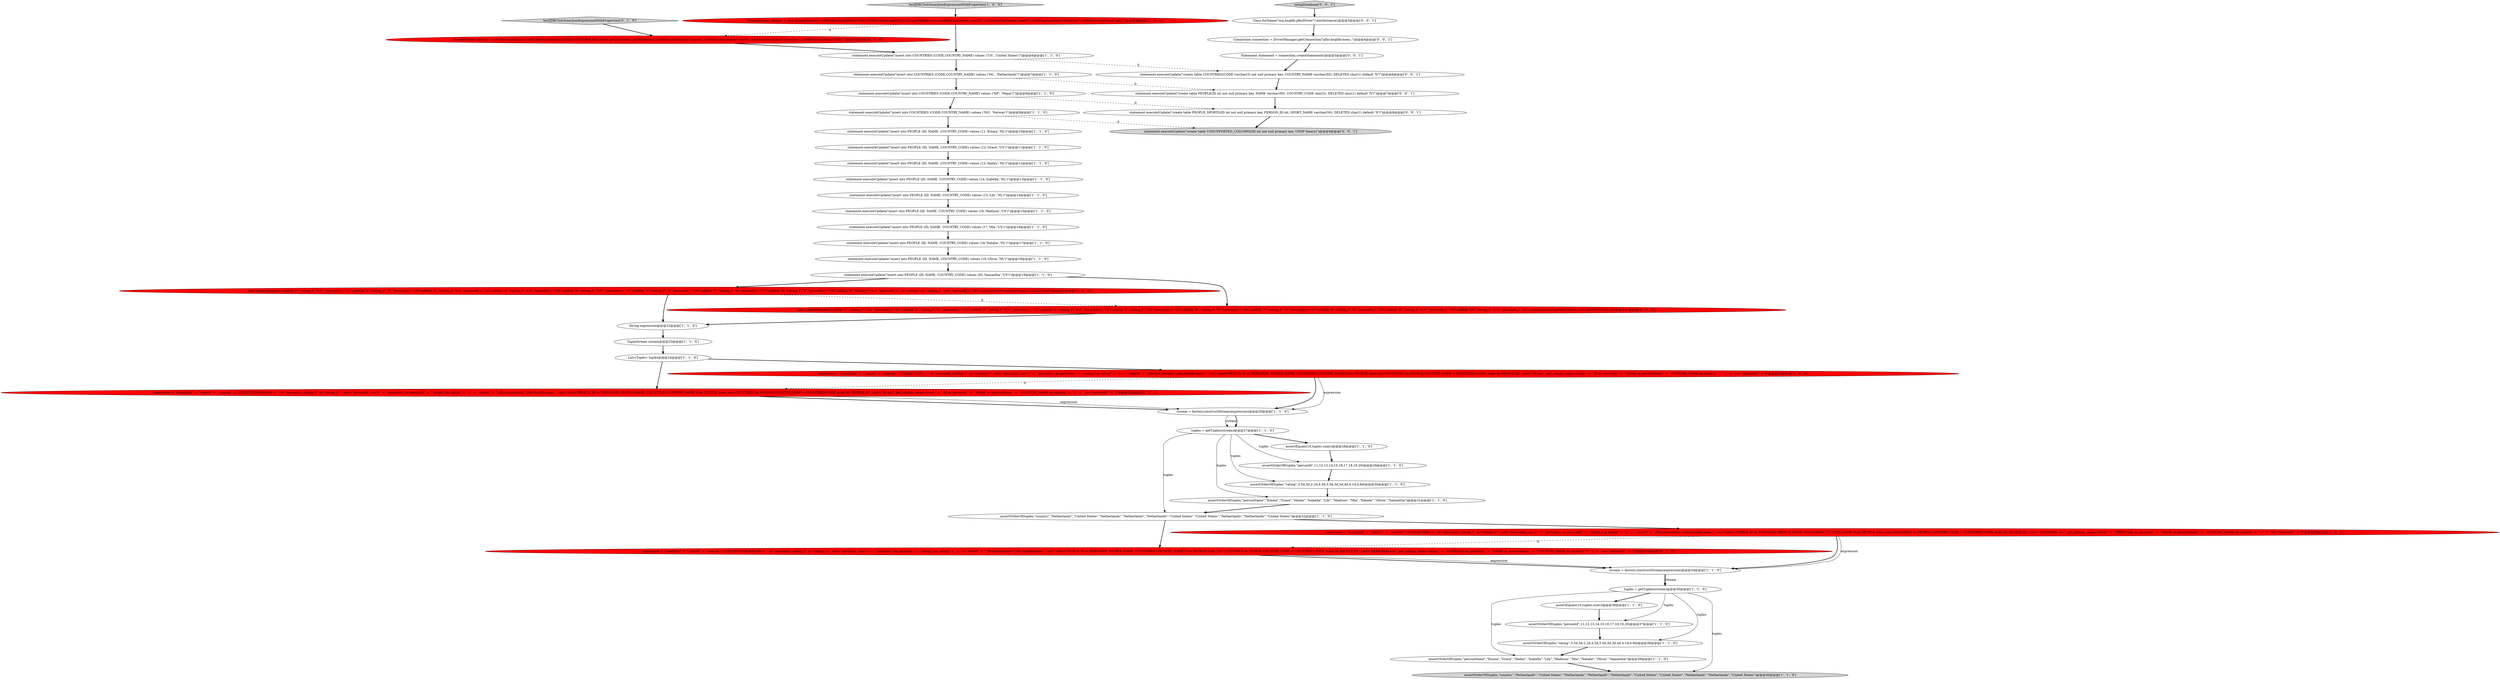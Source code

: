digraph {
33 [style = filled, label = "assertOrderOf(tuples,\"country\",\"Netherlands\",\"United States\",\"Netherlands\",\"Netherlands\",\"Netherlands\",\"United States\",\"United States\",\"Netherlands\",\"Netherlands\",\"United States\")@@@32@@@['1', '1', '0']", fillcolor = white, shape = ellipse image = "AAA0AAABBB1BBB"];
38 [style = filled, label = "StreamFactory factory = new StreamFactory().withCollectionZkHost(COLLECTIONORALIAS,cluster.getZkServer().getZkAddress()).withFunctionName(\"search\",).withFunctionName(\"select\",).withFunctionName(\"innerJoin\",).withFunctionName(\"jdbc\",)@@@3@@@['0', '1', '0']", fillcolor = red, shape = ellipse image = "AAA1AAABBB2BBB"];
8 [style = filled, label = "statement.executeUpdate(\"insert into PEOPLE (ID, NAME, COUNTRY_CODE) values (20,'Samantha','US')\")@@@19@@@['1', '1', '0']", fillcolor = white, shape = ellipse image = "AAA0AAABBB1BBB"];
37 [style = filled, label = "expression = \"innerJoin(\" + \" select(\" + \" search(\" + COLLECTIONORALIAS + \", fl=\"personId_i,rating_f\", q=\"rating_f:*\", sort=\"personId_i asc\"),\" + \" personId_i as personId,\" + \" rating_f as rating\" + \" ),\" + \" select(\" + \" jdbc(connection=\"jdbc:hsqldb:mem:.\", sql=\"select PEOPLE.ID as PERSONID, PEOPLE.NAME, COUNTRIES.COUNTRY_NAME from PEOPLE inner join COUNTRIES on PEOPLE.COUNTRY_CODE = COUNTRIES.CODE order by PEOPLE.ID\", sort=\"ID asc\", get_column_name=true),\" + \" ID as personId,\" + \" NAME as personName,\" + \" COUNTRY_NAME as country\" + \" ),\" + \" on=\"personId\"\" + \")\"@@@25@@@['0', '1', '0']", fillcolor = red, shape = ellipse image = "AAA1AAABBB2BBB"];
6 [style = filled, label = "expression = \"innerJoin(\" + \" select(\" + \" search(\" + COLLECTION + \", fl=\"personId_i,rating_f\", q=\"rating_f:*\", sort=\"personId_i asc\"),\" + \" personId_i as personId,\" + \" rating_f as rating\" + \" ),\" + \" select(\" + \" jdbc(connection=\"jdbc:hsqldb:mem:.\", sql=\"select PEOPLE.ID as PERSONID, PEOPLE.NAME, COUNTRIES.COUNTRY_NAME from PEOPLE inner join COUNTRIES on PEOPLE.COUNTRY_CODE = COUNTRIES.CODE order by PEOPLE.ID\", sort=\"PERSONID asc\", get_column_name=false),\" + \" PERSONID as personId,\" + \" NAME as personName,\" + \" COUNTRY_NAME as country\" + \" ),\" + \" on=\"personId\"\" + \")\"@@@33@@@['1', '0', '0']", fillcolor = red, shape = ellipse image = "AAA1AAABBB1BBB"];
4 [style = filled, label = "assertOrderOf(tuples,\"rating\",3.5d,5d,2.2d,4.3d,3.5d,3d,3d,4d,4.1d,4.8d)@@@30@@@['1', '1', '0']", fillcolor = white, shape = ellipse image = "AAA0AAABBB1BBB"];
15 [style = filled, label = "statement.executeUpdate(\"insert into COUNTRIES (CODE,COUNTRY_NAME) values ('NO', 'Norway')\")@@@9@@@['1', '1', '0']", fillcolor = white, shape = ellipse image = "AAA0AAABBB1BBB"];
20 [style = filled, label = "assertOrderOf(tuples,\"rating\",3.5d,5d,2.2d,4.3d,3.5d,3d,3d,4d,4.1d,4.8d)@@@38@@@['1', '1', '0']", fillcolor = white, shape = ellipse image = "AAA0AAABBB1BBB"];
46 [style = filled, label = "Class.forName(\"org.hsqldb.jdbcDriver\").newInstance()@@@3@@@['0', '0', '1']", fillcolor = white, shape = ellipse image = "AAA0AAABBB3BBB"];
13 [style = filled, label = "statement.executeUpdate(\"insert into COUNTRIES (CODE,COUNTRY_NAME) values ('NP', 'Nepal')\")@@@8@@@['1', '1', '0']", fillcolor = white, shape = ellipse image = "AAA0AAABBB1BBB"];
47 [style = filled, label = "statement.executeUpdate(\"create table UNSUPPORTED_COLUMNS(ID int not null primary key, UNSP binary)\")@@@9@@@['0', '0', '1']", fillcolor = lightgray, shape = ellipse image = "AAA0AAABBB3BBB"];
11 [style = filled, label = "TupleStream stream@@@23@@@['1', '1', '0']", fillcolor = white, shape = ellipse image = "AAA0AAABBB1BBB"];
0 [style = filled, label = "assertEquals(10,tuples.size())@@@28@@@['1', '1', '0']", fillcolor = white, shape = ellipse image = "AAA0AAABBB1BBB"];
17 [style = filled, label = "assertOrderOf(tuples,\"personName\",\"Emma\",\"Grace\",\"Hailey\",\"Isabella\",\"Lily\",\"Madison\",\"Mia\",\"Natalie\",\"Olivia\",\"Samantha\")@@@39@@@['1', '1', '0']", fillcolor = white, shape = ellipse image = "AAA0AAABBB1BBB"];
21 [style = filled, label = "statement.executeUpdate(\"insert into PEOPLE (ID, NAME, COUNTRY_CODE) values (16,'Madison','US')\")@@@15@@@['1', '1', '0']", fillcolor = white, shape = ellipse image = "AAA0AAABBB1BBB"];
45 [style = filled, label = "setupDatabase['0', '0', '1']", fillcolor = lightgray, shape = diamond image = "AAA0AAABBB3BBB"];
32 [style = filled, label = "statement.executeUpdate(\"insert into PEOPLE (ID, NAME, COUNTRY_CODE) values (14,'Isabella','NL')\")@@@13@@@['1', '1', '0']", fillcolor = white, shape = ellipse image = "AAA0AAABBB1BBB"];
25 [style = filled, label = "assertOrderOf(tuples,\"country\",\"Netherlands\",\"United States\",\"Netherlands\",\"Netherlands\",\"Netherlands\",\"United States\",\"United States\",\"Netherlands\",\"Netherlands\",\"United States\")@@@40@@@['1', '1', '0']", fillcolor = lightgray, shape = ellipse image = "AAA0AAABBB1BBB"];
31 [style = filled, label = "statement.executeUpdate(\"insert into PEOPLE (ID, NAME, COUNTRY_CODE) values (12,'Grace','US')\")@@@11@@@['1', '1', '0']", fillcolor = white, shape = ellipse image = "AAA0AAABBB1BBB"];
30 [style = filled, label = "assertOrderOf(tuples,\"personId\",11,12,13,14,15,16,17,18,19,20)@@@37@@@['1', '1', '0']", fillcolor = white, shape = ellipse image = "AAA0AAABBB1BBB"];
35 [style = filled, label = "statement.executeUpdate(\"insert into PEOPLE (ID, NAME, COUNTRY_CODE) values (17,'Mia','US')\")@@@16@@@['1', '1', '0']", fillcolor = white, shape = ellipse image = "AAA0AAABBB1BBB"];
5 [style = filled, label = "testJDBCSolrInnerJoinExpressionWithProperties['1', '0', '0']", fillcolor = lightgray, shape = diamond image = "AAA0AAABBB1BBB"];
41 [style = filled, label = "Statement statement = connection.createStatement()@@@5@@@['0', '0', '1']", fillcolor = white, shape = ellipse image = "AAA0AAABBB3BBB"];
22 [style = filled, label = "statement.executeUpdate(\"insert into PEOPLE (ID, NAME, COUNTRY_CODE) values (13,'Hailey','NL')\")@@@12@@@['1', '1', '0']", fillcolor = white, shape = ellipse image = "AAA0AAABBB1BBB"];
24 [style = filled, label = "statement.executeUpdate(\"insert into COUNTRIES (CODE,COUNTRY_NAME) values ('US', 'United States')\")@@@6@@@['1', '1', '0']", fillcolor = white, shape = ellipse image = "AAA0AAABBB1BBB"];
2 [style = filled, label = "statement.executeUpdate(\"insert into PEOPLE (ID, NAME, COUNTRY_CODE) values (18,'Natalie','NL')\")@@@17@@@['1', '1', '0']", fillcolor = white, shape = ellipse image = "AAA0AAABBB1BBB"];
42 [style = filled, label = "statement.executeUpdate(\"create table PEOPLE(ID int not null primary key, NAME varchar(50), COUNTRY_CODE char(2), DELETED char(1) default 'N')\")@@@7@@@['0', '0', '1']", fillcolor = white, shape = ellipse image = "AAA0AAABBB3BBB"];
16 [style = filled, label = "expression = \"innerJoin(\" + \" select(\" + \" search(\" + COLLECTION + \", fl=\"personId_i,rating_f\", q=\"rating_f:*\", sort=\"personId_i asc\"),\" + \" personId_i as personId,\" + \" rating_f as rating\" + \" ),\" + \" select(\" + \" jdbc(connection=\"jdbc:hsqldb:mem:.\", sql=\"select PEOPLE.ID as PERSONID, PEOPLE.NAME, COUNTRIES.COUNTRY_NAME from PEOPLE inner join COUNTRIES on PEOPLE.COUNTRY_CODE = COUNTRIES.CODE order by PEOPLE.ID\", sort=\"ID asc\", get_column_name=true),\" + \" ID as personId,\" + \" NAME as personName,\" + \" COUNTRY_NAME as country\" + \" ),\" + \" on=\"personId\"\" + \")\"@@@25@@@['1', '0', '0']", fillcolor = red, shape = ellipse image = "AAA1AAABBB1BBB"];
43 [style = filled, label = "statement.executeUpdate(\"create table COUNTRIES(CODE varchar(3) not null primary key, COUNTRY_NAME varchar(50), DELETED char(1) default 'N')\")@@@6@@@['0', '0', '1']", fillcolor = white, shape = ellipse image = "AAA0AAABBB3BBB"];
29 [style = filled, label = "tuples = getTuples(stream)@@@27@@@['1', '1', '0']", fillcolor = white, shape = ellipse image = "AAA0AAABBB1BBB"];
34 [style = filled, label = "stream = factory.constructStream(expression)@@@34@@@['1', '1', '0']", fillcolor = white, shape = ellipse image = "AAA0AAABBB1BBB"];
1 [style = filled, label = "new UpdateRequest().add(id,\"1\",\"rating_f\",\"3.5\",\"personId_i\",\"11\").add(id,\"2\",\"rating_f\",\"5\",\"personId_i\",\"12\").add(id,\"3\",\"rating_f\",\"2.2\",\"personId_i\",\"13\").add(id,\"4\",\"rating_f\",\"4.3\",\"personId_i\",\"14\").add(id,\"5\",\"rating_f\",\"3.5\",\"personId_i\",\"15\").add(id,\"6\",\"rating_f\",\"3\",\"personId_i\",\"16\").add(id,\"7\",\"rating_f\",\"3\",\"personId_i\",\"17\").add(id,\"8\",\"rating_f\",\"4\",\"personId_i\",\"18\").add(id,\"9\",\"rating_f\",\"4.1\",\"personId_i\",\"19\").add(id,\"10\",\"rating_f\",\"4.8\",\"personId_i\",\"20\").commit(cluster.getSolrClient(),COLLECTION)@@@21@@@['1', '0', '0']", fillcolor = red, shape = ellipse image = "AAA1AAABBB1BBB"];
14 [style = filled, label = "stream = factory.constructStream(expression)@@@26@@@['1', '1', '0']", fillcolor = white, shape = ellipse image = "AAA0AAABBB1BBB"];
9 [style = filled, label = "StreamFactory factory = new StreamFactory().withCollectionZkHost(COLLECTION,cluster.getZkServer().getZkAddress()).withFunctionName(\"search\",).withFunctionName(\"select\",).withFunctionName(\"innerJoin\",).withFunctionName(\"jdbc\",)@@@3@@@['1', '0', '0']", fillcolor = red, shape = ellipse image = "AAA1AAABBB1BBB"];
26 [style = filled, label = "assertOrderOf(tuples,\"personName\",\"Emma\",\"Grace\",\"Hailey\",\"Isabella\",\"Lily\",\"Madison\",\"Mia\",\"Natalie\",\"Olivia\",\"Samantha\")@@@31@@@['1', '1', '0']", fillcolor = white, shape = ellipse image = "AAA0AAABBB1BBB"];
19 [style = filled, label = "statement.executeUpdate(\"insert into COUNTRIES (CODE,COUNTRY_NAME) values ('NL', 'Netherlands')\")@@@7@@@['1', '1', '0']", fillcolor = white, shape = ellipse image = "AAA0AAABBB1BBB"];
18 [style = filled, label = "statement.executeUpdate(\"insert into PEOPLE (ID, NAME, COUNTRY_CODE) values (11,'Emma','NL')\")@@@10@@@['1', '1', '0']", fillcolor = white, shape = ellipse image = "AAA0AAABBB1BBB"];
12 [style = filled, label = "tuples = getTuples(stream)@@@35@@@['1', '1', '0']", fillcolor = white, shape = ellipse image = "AAA0AAABBB1BBB"];
10 [style = filled, label = "statement.executeUpdate(\"insert into PEOPLE (ID, NAME, COUNTRY_CODE) values (15,'Lily','NL')\")@@@14@@@['1', '1', '0']", fillcolor = white, shape = ellipse image = "AAA0AAABBB1BBB"];
28 [style = filled, label = "List<Tuple> tuples@@@24@@@['1', '1', '0']", fillcolor = white, shape = ellipse image = "AAA0AAABBB1BBB"];
36 [style = filled, label = "new UpdateRequest().add(id,\"1\",\"rating_f\",\"3.5\",\"personId_i\",\"11\").add(id,\"2\",\"rating_f\",\"5\",\"personId_i\",\"12\").add(id,\"3\",\"rating_f\",\"2.2\",\"personId_i\",\"13\").add(id,\"4\",\"rating_f\",\"4.3\",\"personId_i\",\"14\").add(id,\"5\",\"rating_f\",\"3.5\",\"personId_i\",\"15\").add(id,\"6\",\"rating_f\",\"3\",\"personId_i\",\"16\").add(id,\"7\",\"rating_f\",\"3\",\"personId_i\",\"17\").add(id,\"8\",\"rating_f\",\"4\",\"personId_i\",\"18\").add(id,\"9\",\"rating_f\",\"4.1\",\"personId_i\",\"19\").add(id,\"10\",\"rating_f\",\"4.8\",\"personId_i\",\"20\").commit(cluster.getSolrClient(),COLLECTIONORALIAS)@@@21@@@['0', '1', '0']", fillcolor = red, shape = ellipse image = "AAA1AAABBB2BBB"];
27 [style = filled, label = "assertEquals(10,tuples.size())@@@36@@@['1', '1', '0']", fillcolor = white, shape = ellipse image = "AAA0AAABBB1BBB"];
40 [style = filled, label = "expression = \"innerJoin(\" + \" select(\" + \" search(\" + COLLECTIONORALIAS + \", fl=\"personId_i,rating_f\", q=\"rating_f:*\", sort=\"personId_i asc\"),\" + \" personId_i as personId,\" + \" rating_f as rating\" + \" ),\" + \" select(\" + \" jdbc(connection=\"jdbc:hsqldb:mem:.\", sql=\"select PEOPLE.ID as PERSONID, PEOPLE.NAME, COUNTRIES.COUNTRY_NAME from PEOPLE inner join COUNTRIES on PEOPLE.COUNTRY_CODE = COUNTRIES.CODE order by PEOPLE.ID\", sort=\"PERSONID asc\", get_column_name=false),\" + \" PERSONID as personId,\" + \" NAME as personName,\" + \" COUNTRY_NAME as country\" + \" ),\" + \" on=\"personId\"\" + \")\"@@@33@@@['0', '1', '0']", fillcolor = red, shape = ellipse image = "AAA1AAABBB2BBB"];
7 [style = filled, label = "statement.executeUpdate(\"insert into PEOPLE (ID, NAME, COUNTRY_CODE) values (19,'Olivia','NL')\")@@@18@@@['1', '1', '0']", fillcolor = white, shape = ellipse image = "AAA0AAABBB1BBB"];
44 [style = filled, label = "Connection connection = DriverManager.getConnection(\"jdbc:hsqldb:mem:.\")@@@4@@@['0', '0', '1']", fillcolor = white, shape = ellipse image = "AAA0AAABBB3BBB"];
23 [style = filled, label = "assertOrderOf(tuples,\"personId\",11,12,13,14,15,16,17,18,19,20)@@@29@@@['1', '1', '0']", fillcolor = white, shape = ellipse image = "AAA0AAABBB1BBB"];
48 [style = filled, label = "statement.executeUpdate(\"create table PEOPLE_SPORTS(ID int not null primary key, PERSON_ID int, SPORT_NAME varchar(50), DELETED char(1) default 'N')\")@@@8@@@['0', '0', '1']", fillcolor = white, shape = ellipse image = "AAA0AAABBB3BBB"];
39 [style = filled, label = "testJDBCSolrInnerJoinExpressionWithProperties['0', '1', '0']", fillcolor = lightgray, shape = diamond image = "AAA0AAABBB2BBB"];
3 [style = filled, label = "String expression@@@22@@@['1', '1', '0']", fillcolor = white, shape = ellipse image = "AAA0AAABBB1BBB"];
46->44 [style = bold, label=""];
18->31 [style = bold, label=""];
11->28 [style = bold, label=""];
17->25 [style = bold, label=""];
12->30 [style = solid, label="tuples"];
20->17 [style = bold, label=""];
28->37 [style = bold, label=""];
24->19 [style = bold, label=""];
31->22 [style = bold, label=""];
16->37 [style = dashed, label="0"];
6->34 [style = bold, label=""];
5->9 [style = bold, label=""];
38->24 [style = bold, label=""];
30->20 [style = bold, label=""];
33->6 [style = bold, label=""];
27->30 [style = bold, label=""];
15->47 [style = dashed, label="0"];
37->14 [style = solid, label="expression"];
35->2 [style = bold, label=""];
29->0 [style = bold, label=""];
1->3 [style = bold, label=""];
3->11 [style = bold, label=""];
23->4 [style = bold, label=""];
4->26 [style = bold, label=""];
43->42 [style = bold, label=""];
16->14 [style = solid, label="expression"];
22->32 [style = bold, label=""];
42->48 [style = bold, label=""];
10->21 [style = bold, label=""];
40->34 [style = bold, label=""];
29->23 [style = solid, label="tuples"];
6->40 [style = dashed, label="0"];
13->48 [style = dashed, label="0"];
34->12 [style = bold, label=""];
7->8 [style = bold, label=""];
14->29 [style = solid, label="stream"];
28->16 [style = bold, label=""];
15->18 [style = bold, label=""];
32->10 [style = bold, label=""];
29->4 [style = solid, label="tuples"];
8->1 [style = bold, label=""];
37->14 [style = bold, label=""];
8->36 [style = bold, label=""];
12->20 [style = solid, label="tuples"];
33->40 [style = bold, label=""];
0->23 [style = bold, label=""];
19->13 [style = bold, label=""];
1->36 [style = dashed, label="0"];
24->43 [style = dashed, label="0"];
29->33 [style = solid, label="tuples"];
48->47 [style = bold, label=""];
44->41 [style = bold, label=""];
12->17 [style = solid, label="tuples"];
14->29 [style = bold, label=""];
39->38 [style = bold, label=""];
12->25 [style = solid, label="tuples"];
16->14 [style = bold, label=""];
13->15 [style = bold, label=""];
45->46 [style = bold, label=""];
2->7 [style = bold, label=""];
21->35 [style = bold, label=""];
29->26 [style = solid, label="tuples"];
26->33 [style = bold, label=""];
41->43 [style = bold, label=""];
12->27 [style = bold, label=""];
6->34 [style = solid, label="expression"];
9->24 [style = bold, label=""];
34->12 [style = solid, label="stream"];
40->34 [style = solid, label="expression"];
9->38 [style = dashed, label="0"];
19->42 [style = dashed, label="0"];
36->3 [style = bold, label=""];
}
